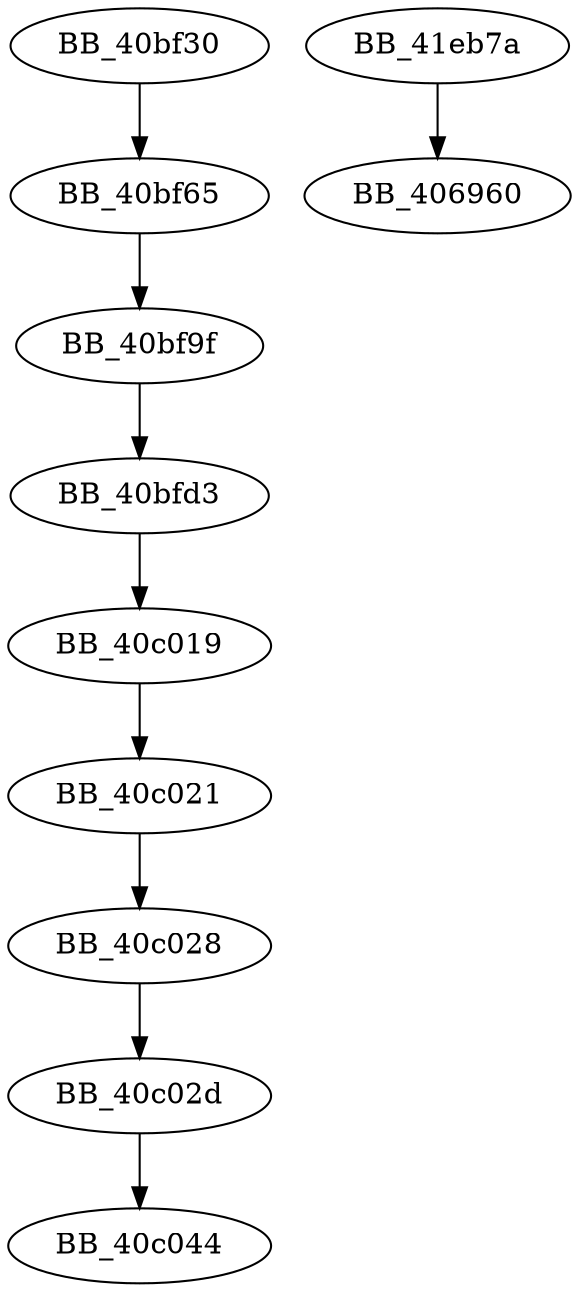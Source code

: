 DiGraph sub_40BF30{
BB_40bf30->BB_40bf65
BB_40bf65->BB_40bf9f
BB_40bf9f->BB_40bfd3
BB_40bfd3->BB_40c019
BB_40c019->BB_40c021
BB_40c021->BB_40c028
BB_40c028->BB_40c02d
BB_40c02d->BB_40c044
BB_41eb7a->BB_406960
}
